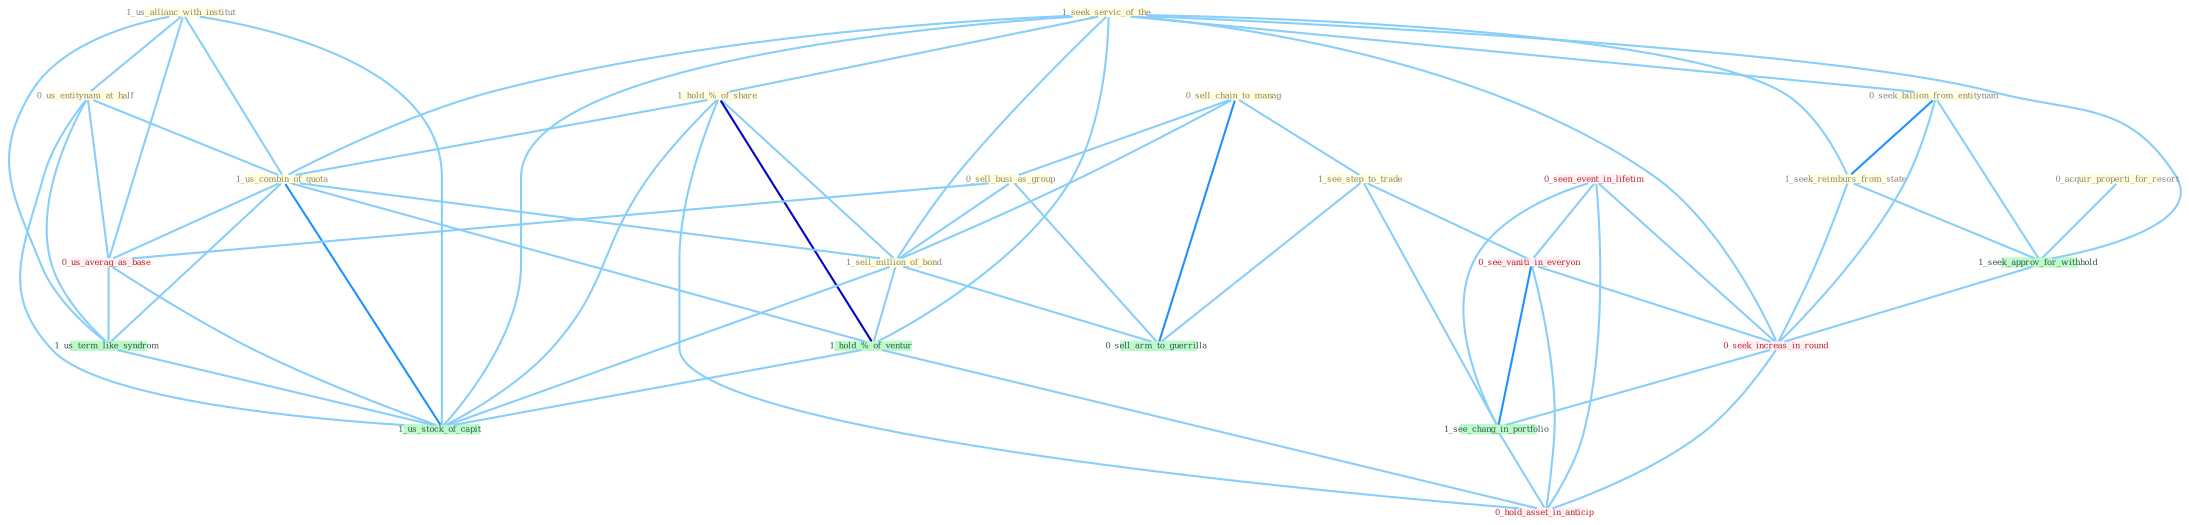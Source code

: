 Graph G{ 
    node
    [shape=polygon,style=filled,width=.5,height=.06,color="#BDFCC9",fixedsize=true,fontsize=4,
    fontcolor="#2f4f4f"];
    {node
    [color="#ffffe0", fontcolor="#8b7d6b"] "1_us_allianc_with_institut " "1_seek_servic_of_the " "0_acquir_properti_for_resort " "0_seek_billion_from_entitynam " "0_us_entitynam_at_half " "0_sell_chain_to_manag " "1_hold_%_of_share " "1_us_combin_of_quota " "0_sell_busi_as_group " "1_sell_million_of_bond " "1_seek_reimburs_from_state " "1_see_step_to_trade "}
{node [color="#fff0f5", fontcolor="#b22222"] "0_seen_event_in_lifetim " "0_us_averag_as_base " "0_see_vaniti_in_everyon " "0_seek_increas_in_round " "0_hold_asset_in_anticip "}
edge [color="#B0E2FF"];

	"1_us_allianc_with_institut " -- "0_us_entitynam_at_half " [w="1", color="#87cefa" ];
	"1_us_allianc_with_institut " -- "1_us_combin_of_quota " [w="1", color="#87cefa" ];
	"1_us_allianc_with_institut " -- "0_us_averag_as_base " [w="1", color="#87cefa" ];
	"1_us_allianc_with_institut " -- "1_us_term_like_syndrom " [w="1", color="#87cefa" ];
	"1_us_allianc_with_institut " -- "1_us_stock_of_capit " [w="1", color="#87cefa" ];
	"1_seek_servic_of_the " -- "0_seek_billion_from_entitynam " [w="1", color="#87cefa" ];
	"1_seek_servic_of_the " -- "1_hold_%_of_share " [w="1", color="#87cefa" ];
	"1_seek_servic_of_the " -- "1_us_combin_of_quota " [w="1", color="#87cefa" ];
	"1_seek_servic_of_the " -- "1_sell_million_of_bond " [w="1", color="#87cefa" ];
	"1_seek_servic_of_the " -- "1_seek_reimburs_from_state " [w="1", color="#87cefa" ];
	"1_seek_servic_of_the " -- "1_seek_approv_for_withhold " [w="1", color="#87cefa" ];
	"1_seek_servic_of_the " -- "1_hold_%_of_ventur " [w="1", color="#87cefa" ];
	"1_seek_servic_of_the " -- "0_seek_increas_in_round " [w="1", color="#87cefa" ];
	"1_seek_servic_of_the " -- "1_us_stock_of_capit " [w="1", color="#87cefa" ];
	"0_acquir_properti_for_resort " -- "1_seek_approv_for_withhold " [w="1", color="#87cefa" ];
	"0_seek_billion_from_entitynam " -- "1_seek_reimburs_from_state " [w="2", color="#1e90ff" , len=0.8];
	"0_seek_billion_from_entitynam " -- "1_seek_approv_for_withhold " [w="1", color="#87cefa" ];
	"0_seek_billion_from_entitynam " -- "0_seek_increas_in_round " [w="1", color="#87cefa" ];
	"0_us_entitynam_at_half " -- "1_us_combin_of_quota " [w="1", color="#87cefa" ];
	"0_us_entitynam_at_half " -- "0_us_averag_as_base " [w="1", color="#87cefa" ];
	"0_us_entitynam_at_half " -- "1_us_term_like_syndrom " [w="1", color="#87cefa" ];
	"0_us_entitynam_at_half " -- "1_us_stock_of_capit " [w="1", color="#87cefa" ];
	"0_sell_chain_to_manag " -- "0_sell_busi_as_group " [w="1", color="#87cefa" ];
	"0_sell_chain_to_manag " -- "1_sell_million_of_bond " [w="1", color="#87cefa" ];
	"0_sell_chain_to_manag " -- "1_see_step_to_trade " [w="1", color="#87cefa" ];
	"0_sell_chain_to_manag " -- "0_sell_arm_to_guerrilla " [w="2", color="#1e90ff" , len=0.8];
	"1_hold_%_of_share " -- "1_us_combin_of_quota " [w="1", color="#87cefa" ];
	"1_hold_%_of_share " -- "1_sell_million_of_bond " [w="1", color="#87cefa" ];
	"1_hold_%_of_share " -- "1_hold_%_of_ventur " [w="3", color="#0000cd" , len=0.6];
	"1_hold_%_of_share " -- "1_us_stock_of_capit " [w="1", color="#87cefa" ];
	"1_hold_%_of_share " -- "0_hold_asset_in_anticip " [w="1", color="#87cefa" ];
	"1_us_combin_of_quota " -- "1_sell_million_of_bond " [w="1", color="#87cefa" ];
	"1_us_combin_of_quota " -- "0_us_averag_as_base " [w="1", color="#87cefa" ];
	"1_us_combin_of_quota " -- "1_us_term_like_syndrom " [w="1", color="#87cefa" ];
	"1_us_combin_of_quota " -- "1_hold_%_of_ventur " [w="1", color="#87cefa" ];
	"1_us_combin_of_quota " -- "1_us_stock_of_capit " [w="2", color="#1e90ff" , len=0.8];
	"0_sell_busi_as_group " -- "1_sell_million_of_bond " [w="1", color="#87cefa" ];
	"0_sell_busi_as_group " -- "0_us_averag_as_base " [w="1", color="#87cefa" ];
	"0_sell_busi_as_group " -- "0_sell_arm_to_guerrilla " [w="1", color="#87cefa" ];
	"1_sell_million_of_bond " -- "1_hold_%_of_ventur " [w="1", color="#87cefa" ];
	"1_sell_million_of_bond " -- "0_sell_arm_to_guerrilla " [w="1", color="#87cefa" ];
	"1_sell_million_of_bond " -- "1_us_stock_of_capit " [w="1", color="#87cefa" ];
	"1_seek_reimburs_from_state " -- "1_seek_approv_for_withhold " [w="1", color="#87cefa" ];
	"1_seek_reimburs_from_state " -- "0_seek_increas_in_round " [w="1", color="#87cefa" ];
	"1_see_step_to_trade " -- "0_see_vaniti_in_everyon " [w="1", color="#87cefa" ];
	"1_see_step_to_trade " -- "0_sell_arm_to_guerrilla " [w="1", color="#87cefa" ];
	"1_see_step_to_trade " -- "1_see_chang_in_portfolio " [w="1", color="#87cefa" ];
	"0_seen_event_in_lifetim " -- "0_see_vaniti_in_everyon " [w="1", color="#87cefa" ];
	"0_seen_event_in_lifetim " -- "0_seek_increas_in_round " [w="1", color="#87cefa" ];
	"0_seen_event_in_lifetim " -- "1_see_chang_in_portfolio " [w="1", color="#87cefa" ];
	"0_seen_event_in_lifetim " -- "0_hold_asset_in_anticip " [w="1", color="#87cefa" ];
	"0_us_averag_as_base " -- "1_us_term_like_syndrom " [w="1", color="#87cefa" ];
	"0_us_averag_as_base " -- "1_us_stock_of_capit " [w="1", color="#87cefa" ];
	"1_us_term_like_syndrom " -- "1_us_stock_of_capit " [w="1", color="#87cefa" ];
	"1_seek_approv_for_withhold " -- "0_seek_increas_in_round " [w="1", color="#87cefa" ];
	"1_hold_%_of_ventur " -- "1_us_stock_of_capit " [w="1", color="#87cefa" ];
	"1_hold_%_of_ventur " -- "0_hold_asset_in_anticip " [w="1", color="#87cefa" ];
	"0_see_vaniti_in_everyon " -- "0_seek_increas_in_round " [w="1", color="#87cefa" ];
	"0_see_vaniti_in_everyon " -- "1_see_chang_in_portfolio " [w="2", color="#1e90ff" , len=0.8];
	"0_see_vaniti_in_everyon " -- "0_hold_asset_in_anticip " [w="1", color="#87cefa" ];
	"0_seek_increas_in_round " -- "1_see_chang_in_portfolio " [w="1", color="#87cefa" ];
	"0_seek_increas_in_round " -- "0_hold_asset_in_anticip " [w="1", color="#87cefa" ];
	"1_see_chang_in_portfolio " -- "0_hold_asset_in_anticip " [w="1", color="#87cefa" ];
}